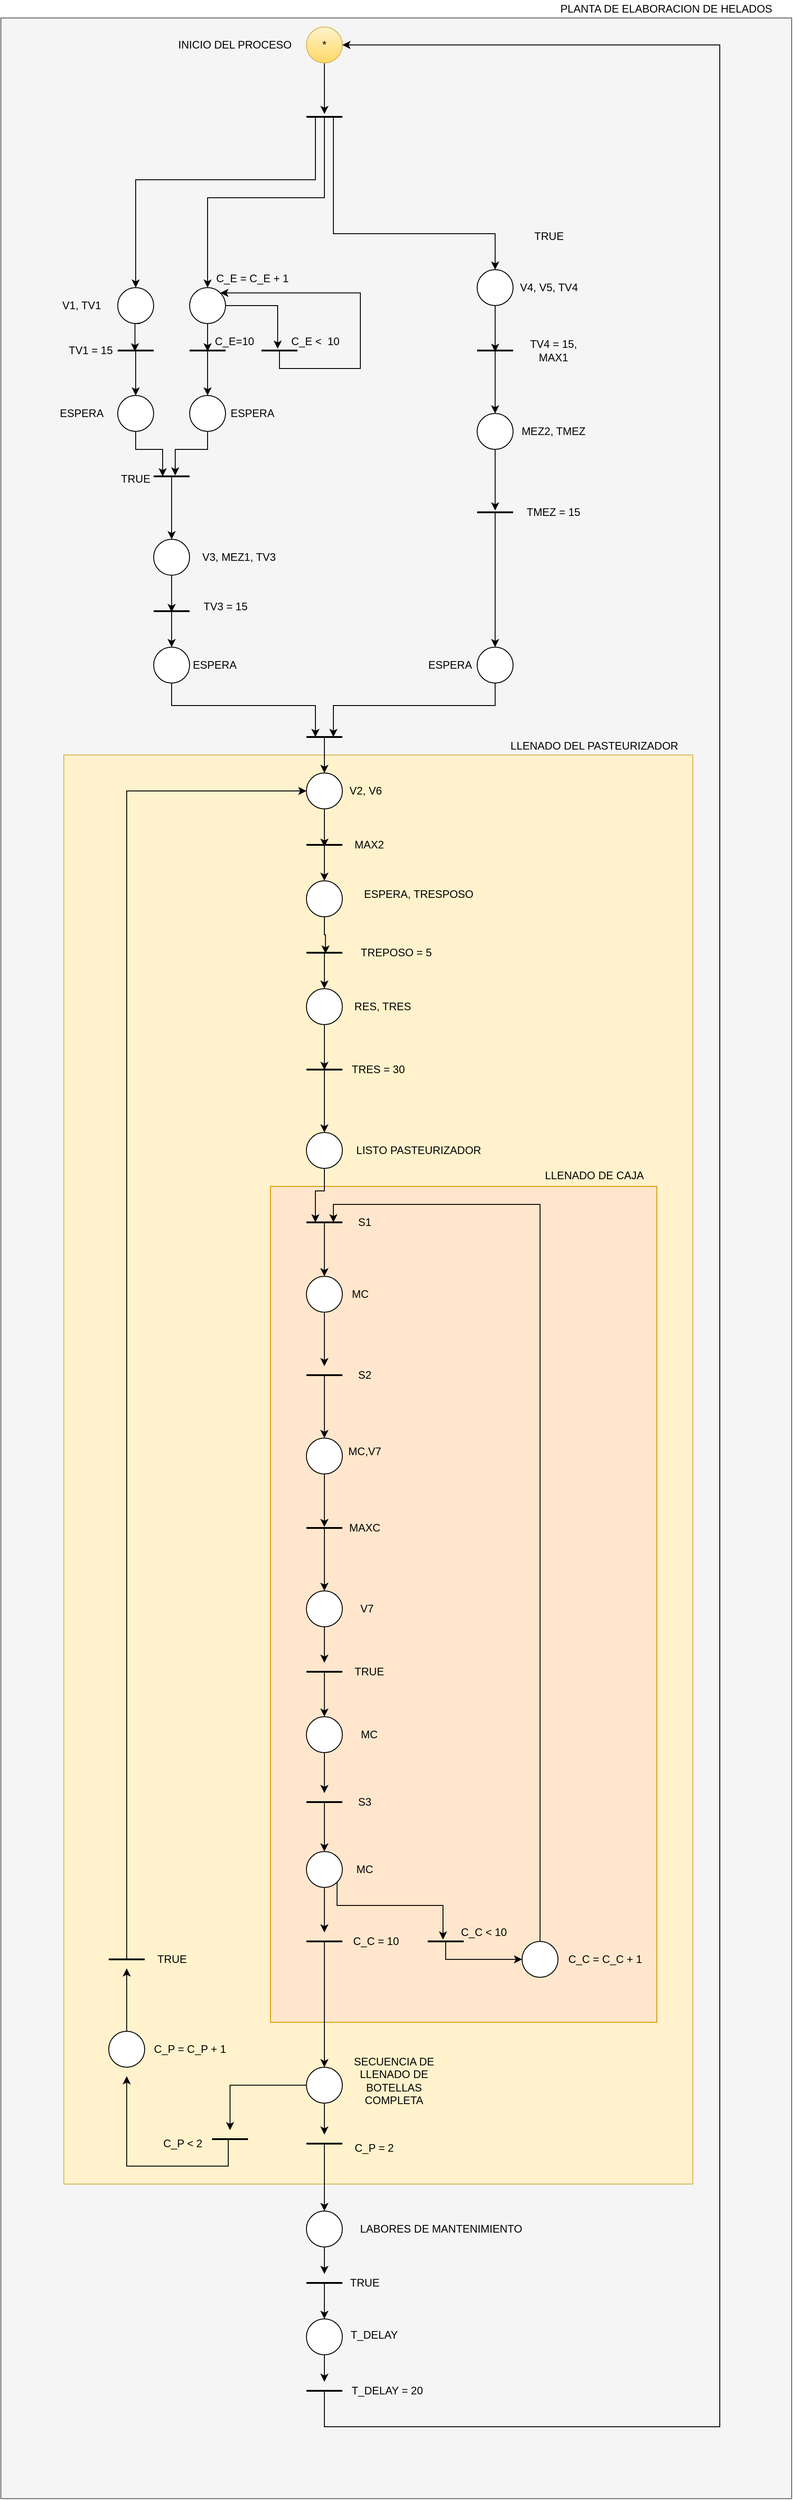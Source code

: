 <mxfile version="12.8.5"><diagram id="HgnWQvaJcOrI-Z7Jshco" name="Page-1"><mxGraphModel dx="2249" dy="722" grid="1" gridSize="10" guides="1" tooltips="1" connect="1" arrows="1" fold="1" page="1" pageScale="1" pageWidth="827" pageHeight="1169" math="0" shadow="0"><root><mxCell id="0"/><mxCell id="1" parent="0"/><mxCell id="mOquLo8zTpKQSXhQybCx-83" value="" style="rounded=0;whiteSpace=wrap;html=1;fillColor=#f5f5f5;strokeColor=#666666;fontColor=#333333;" vertex="1" parent="1"><mxGeometry x="-280" y="40" width="880" height="2760" as="geometry"/></mxCell><mxCell id="mOquLo8zTpKQSXhQybCx-69" value="" style="rounded=0;whiteSpace=wrap;html=1;fillColor=#fff2cc;strokeColor=#d6b656;" vertex="1" parent="1"><mxGeometry x="-210" y="860" width="700" height="1590" as="geometry"/></mxCell><mxCell id="mOquLo8zTpKQSXhQybCx-1" value="" style="rounded=0;whiteSpace=wrap;html=1;fillColor=#ffe6cc;strokeColor=#d79b00;" vertex="1" parent="1"><mxGeometry x="20" y="1340" width="430" height="930" as="geometry"/></mxCell><mxCell id="K9Mzj6lxiz9X0JRwQ2Ss-1" style="edgeStyle=orthogonalEdgeStyle;rounded=0;orthogonalLoop=1;jettySize=auto;html=1;exitX=0.5;exitY=1;exitDx=0;exitDy=0;entryX=0.48;entryY=0.55;entryDx=0;entryDy=0;entryPerimeter=0;" parent="1" source="K9Mzj6lxiz9X0JRwQ2Ss-2" target="K9Mzj6lxiz9X0JRwQ2Ss-9" edge="1"><mxGeometry relative="1" as="geometry"><Array as="points"><mxPoint x="-125" y="380"/><mxPoint x="-126" y="380"/></Array></mxGeometry></mxCell><mxCell id="K9Mzj6lxiz9X0JRwQ2Ss-2" value="" style="ellipse;whiteSpace=wrap;html=1;aspect=fixed;" parent="1" vertex="1"><mxGeometry x="-150" y="340" width="40" height="40" as="geometry"/></mxCell><mxCell id="K9Mzj6lxiz9X0JRwQ2Ss-3" style="edgeStyle=orthogonalEdgeStyle;rounded=0;orthogonalLoop=1;jettySize=auto;html=1;exitX=0.5;exitY=1;exitDx=0;exitDy=0;entryX=0.5;entryY=0.55;entryDx=0;entryDy=0;entryPerimeter=0;" parent="1" source="K9Mzj6lxiz9X0JRwQ2Ss-5" target="K9Mzj6lxiz9X0JRwQ2Ss-20" edge="1"><mxGeometry relative="1" as="geometry"/></mxCell><mxCell id="K9Mzj6lxiz9X0JRwQ2Ss-4" style="edgeStyle=orthogonalEdgeStyle;rounded=0;orthogonalLoop=1;jettySize=auto;html=1;exitX=1;exitY=0.5;exitDx=0;exitDy=0;entryX=0.45;entryY=0.4;entryDx=0;entryDy=0;entryPerimeter=0;" parent="1" source="K9Mzj6lxiz9X0JRwQ2Ss-5" target="K9Mzj6lxiz9X0JRwQ2Ss-18" edge="1"><mxGeometry relative="1" as="geometry"/></mxCell><mxCell id="K9Mzj6lxiz9X0JRwQ2Ss-5" value="" style="ellipse;whiteSpace=wrap;html=1;aspect=fixed;" parent="1" vertex="1"><mxGeometry x="-70" y="340" width="40" height="40" as="geometry"/></mxCell><mxCell id="K9Mzj6lxiz9X0JRwQ2Ss-6" value="&lt;div&gt;V1, TV1&lt;br&gt;&lt;/div&gt;" style="text;html=1;strokeColor=none;fillColor=none;align=center;verticalAlign=middle;whiteSpace=wrap;rounded=0;" parent="1" vertex="1"><mxGeometry x="-240" y="330" width="100" height="60" as="geometry"/></mxCell><mxCell id="K9Mzj6lxiz9X0JRwQ2Ss-7" value="C_E = C_E + 1" style="text;html=1;strokeColor=none;fillColor=none;align=center;verticalAlign=middle;whiteSpace=wrap;rounded=0;" parent="1" vertex="1"><mxGeometry x="-60" y="320" width="120" height="20" as="geometry"/></mxCell><mxCell id="K9Mzj6lxiz9X0JRwQ2Ss-8" style="edgeStyle=orthogonalEdgeStyle;rounded=0;orthogonalLoop=1;jettySize=auto;html=1;exitX=0.75;exitY=0.5;exitDx=0;exitDy=0;exitPerimeter=0;" parent="1" source="K9Mzj6lxiz9X0JRwQ2Ss-9" target="K9Mzj6lxiz9X0JRwQ2Ss-12" edge="1"><mxGeometry relative="1" as="geometry"><Array as="points"><mxPoint x="-130" y="410"/></Array></mxGeometry></mxCell><mxCell id="K9Mzj6lxiz9X0JRwQ2Ss-9" value="" style="line;strokeWidth=2;html=1;" parent="1" vertex="1"><mxGeometry x="-150" y="400" width="40" height="20" as="geometry"/></mxCell><mxCell id="K9Mzj6lxiz9X0JRwQ2Ss-10" value="&lt;div&gt;TV1 = 15&lt;br&gt;&lt;/div&gt;" style="text;html=1;strokeColor=none;fillColor=none;align=center;verticalAlign=middle;whiteSpace=wrap;rounded=0;" parent="1" vertex="1"><mxGeometry x="-230" y="380" width="100" height="60" as="geometry"/></mxCell><mxCell id="K9Mzj6lxiz9X0JRwQ2Ss-11" style="edgeStyle=orthogonalEdgeStyle;rounded=0;orthogonalLoop=1;jettySize=auto;html=1;exitX=0.5;exitY=1;exitDx=0;exitDy=0;entryX=0.25;entryY=0.5;entryDx=0;entryDy=0;entryPerimeter=0;" parent="1" source="K9Mzj6lxiz9X0JRwQ2Ss-12" target="K9Mzj6lxiz9X0JRwQ2Ss-14" edge="1"><mxGeometry relative="1" as="geometry"/></mxCell><mxCell id="K9Mzj6lxiz9X0JRwQ2Ss-12" value="" style="ellipse;whiteSpace=wrap;html=1;aspect=fixed;" parent="1" vertex="1"><mxGeometry x="-150" y="460" width="40" height="40" as="geometry"/></mxCell><mxCell id="K9Mzj6lxiz9X0JRwQ2Ss-13" style="edgeStyle=orthogonalEdgeStyle;rounded=0;orthogonalLoop=1;jettySize=auto;html=1;exitX=0.75;exitY=0.5;exitDx=0;exitDy=0;exitPerimeter=0;entryX=0.5;entryY=0;entryDx=0;entryDy=0;" parent="1" source="K9Mzj6lxiz9X0JRwQ2Ss-14" target="K9Mzj6lxiz9X0JRwQ2Ss-26" edge="1"><mxGeometry relative="1" as="geometry"><Array as="points"><mxPoint x="-90" y="550"/></Array></mxGeometry></mxCell><mxCell id="K9Mzj6lxiz9X0JRwQ2Ss-14" value="" style="line;strokeWidth=2;html=1;" parent="1" vertex="1"><mxGeometry x="-110" y="540" width="40" height="20" as="geometry"/></mxCell><mxCell id="K9Mzj6lxiz9X0JRwQ2Ss-15" value="&lt;div&gt;ESPERA&lt;/div&gt;" style="text;html=1;strokeColor=none;fillColor=none;align=center;verticalAlign=middle;whiteSpace=wrap;rounded=0;" parent="1" vertex="1"><mxGeometry x="-240" y="450" width="100" height="60" as="geometry"/></mxCell><mxCell id="K9Mzj6lxiz9X0JRwQ2Ss-16" value="&lt;div&gt;TRUE&lt;/div&gt;&lt;div&gt;&lt;br&gt;&lt;/div&gt;" style="text;html=1;strokeColor=none;fillColor=none;align=center;verticalAlign=middle;whiteSpace=wrap;rounded=0;" parent="1" vertex="1"><mxGeometry x="-150" y="550" width="40" height="20" as="geometry"/></mxCell><mxCell id="K9Mzj6lxiz9X0JRwQ2Ss-17" style="edgeStyle=orthogonalEdgeStyle;rounded=0;orthogonalLoop=1;jettySize=auto;html=1;exitX=0.75;exitY=0.5;exitDx=0;exitDy=0;exitPerimeter=0;entryX=1;entryY=0;entryDx=0;entryDy=0;" parent="1" source="K9Mzj6lxiz9X0JRwQ2Ss-18" target="K9Mzj6lxiz9X0JRwQ2Ss-5" edge="1"><mxGeometry relative="1" as="geometry"><Array as="points"><mxPoint x="30" y="410"/><mxPoint x="30" y="430"/><mxPoint x="120" y="430"/><mxPoint x="120" y="346"/></Array></mxGeometry></mxCell><mxCell id="K9Mzj6lxiz9X0JRwQ2Ss-18" value="" style="line;strokeWidth=2;html=1;" parent="1" vertex="1"><mxGeometry x="10" y="400" width="40" height="20" as="geometry"/></mxCell><mxCell id="K9Mzj6lxiz9X0JRwQ2Ss-19" style="edgeStyle=orthogonalEdgeStyle;rounded=0;orthogonalLoop=1;jettySize=auto;html=1;exitX=0.75;exitY=0.5;exitDx=0;exitDy=0;exitPerimeter=0;entryX=0.5;entryY=0;entryDx=0;entryDy=0;" parent="1" source="K9Mzj6lxiz9X0JRwQ2Ss-20" target="K9Mzj6lxiz9X0JRwQ2Ss-24" edge="1"><mxGeometry relative="1" as="geometry"><Array as="points"><mxPoint x="-50" y="410"/></Array></mxGeometry></mxCell><mxCell id="K9Mzj6lxiz9X0JRwQ2Ss-20" value="" style="line;strokeWidth=2;html=1;" parent="1" vertex="1"><mxGeometry x="-70" y="400" width="40" height="20" as="geometry"/></mxCell><mxCell id="K9Mzj6lxiz9X0JRwQ2Ss-21" value="C_E=10" style="text;html=1;strokeColor=none;fillColor=none;align=center;verticalAlign=middle;whiteSpace=wrap;rounded=0;" parent="1" vertex="1"><mxGeometry x="-50" y="390" width="60" height="20" as="geometry"/></mxCell><mxCell id="K9Mzj6lxiz9X0JRwQ2Ss-22" value="C_E &amp;lt;&amp;nbsp; 10" style="text;html=1;strokeColor=none;fillColor=none;align=center;verticalAlign=middle;whiteSpace=wrap;rounded=0;" parent="1" vertex="1"><mxGeometry x="30" y="390" width="80" height="20" as="geometry"/></mxCell><mxCell id="K9Mzj6lxiz9X0JRwQ2Ss-23" style="edgeStyle=orthogonalEdgeStyle;rounded=0;orthogonalLoop=1;jettySize=auto;html=1;exitX=0.5;exitY=1;exitDx=0;exitDy=0;entryX=0.6;entryY=0.45;entryDx=0;entryDy=0;entryPerimeter=0;" parent="1" source="K9Mzj6lxiz9X0JRwQ2Ss-24" target="K9Mzj6lxiz9X0JRwQ2Ss-14" edge="1"><mxGeometry relative="1" as="geometry"/></mxCell><mxCell id="K9Mzj6lxiz9X0JRwQ2Ss-24" value="" style="ellipse;whiteSpace=wrap;html=1;aspect=fixed;" parent="1" vertex="1"><mxGeometry x="-70" y="460" width="40" height="40" as="geometry"/></mxCell><mxCell id="K9Mzj6lxiz9X0JRwQ2Ss-25" style="edgeStyle=orthogonalEdgeStyle;rounded=0;orthogonalLoop=1;jettySize=auto;html=1;exitX=0.5;exitY=1;exitDx=0;exitDy=0;entryX=0.5;entryY=0.55;entryDx=0;entryDy=0;entryPerimeter=0;" parent="1" source="K9Mzj6lxiz9X0JRwQ2Ss-26" target="K9Mzj6lxiz9X0JRwQ2Ss-30" edge="1"><mxGeometry relative="1" as="geometry"/></mxCell><mxCell id="K9Mzj6lxiz9X0JRwQ2Ss-26" value="" style="ellipse;whiteSpace=wrap;html=1;aspect=fixed;" parent="1" vertex="1"><mxGeometry x="-110" y="620" width="40" height="40" as="geometry"/></mxCell><mxCell id="K9Mzj6lxiz9X0JRwQ2Ss-27" value="&lt;div&gt;V3, MEZ1, TV3&lt;br&gt;&lt;/div&gt;" style="text;html=1;strokeColor=none;fillColor=none;align=center;verticalAlign=middle;whiteSpace=wrap;rounded=0;" parent="1" vertex="1"><mxGeometry x="-70" y="620" width="110" height="40" as="geometry"/></mxCell><mxCell id="K9Mzj6lxiz9X0JRwQ2Ss-28" value="&lt;div&gt;ESPERA&lt;/div&gt;" style="text;html=1;strokeColor=none;fillColor=none;align=center;verticalAlign=middle;whiteSpace=wrap;rounded=0;" parent="1" vertex="1"><mxGeometry x="-50" y="450" width="100" height="60" as="geometry"/></mxCell><mxCell id="K9Mzj6lxiz9X0JRwQ2Ss-29" style="edgeStyle=orthogonalEdgeStyle;rounded=0;orthogonalLoop=1;jettySize=auto;html=1;exitX=0.75;exitY=0.5;exitDx=0;exitDy=0;exitPerimeter=0;entryX=0.5;entryY=0;entryDx=0;entryDy=0;" parent="1" source="K9Mzj6lxiz9X0JRwQ2Ss-30" target="K9Mzj6lxiz9X0JRwQ2Ss-54" edge="1"><mxGeometry relative="1" as="geometry"><Array as="points"><mxPoint x="-90" y="700"/></Array></mxGeometry></mxCell><mxCell id="K9Mzj6lxiz9X0JRwQ2Ss-30" value="" style="line;strokeWidth=2;html=1;" parent="1" vertex="1"><mxGeometry x="-110" y="690" width="40" height="20" as="geometry"/></mxCell><mxCell id="K9Mzj6lxiz9X0JRwQ2Ss-31" value="&lt;div&gt;TV3 = 15&lt;/div&gt;" style="text;html=1;strokeColor=none;fillColor=none;align=center;verticalAlign=middle;whiteSpace=wrap;rounded=0;" parent="1" vertex="1"><mxGeometry x="-70" y="680" width="80" height="30" as="geometry"/></mxCell><mxCell id="K9Mzj6lxiz9X0JRwQ2Ss-32" style="edgeStyle=orthogonalEdgeStyle;rounded=0;orthogonalLoop=1;jettySize=auto;html=1;exitX=0.5;exitY=1;exitDx=0;exitDy=0;entryX=0.501;entryY=0.606;entryDx=0;entryDy=0;entryPerimeter=0;" parent="1" source="K9Mzj6lxiz9X0JRwQ2Ss-33" target="K9Mzj6lxiz9X0JRwQ2Ss-63" edge="1"><mxGeometry relative="1" as="geometry"/></mxCell><mxCell id="K9Mzj6lxiz9X0JRwQ2Ss-33" value="" style="ellipse;whiteSpace=wrap;html=1;aspect=fixed;" parent="1" vertex="1"><mxGeometry x="60" y="880" width="40" height="40" as="geometry"/></mxCell><mxCell id="K9Mzj6lxiz9X0JRwQ2Ss-34" style="edgeStyle=orthogonalEdgeStyle;rounded=0;orthogonalLoop=1;jettySize=auto;html=1;exitX=0.25;exitY=0.5;exitDx=0;exitDy=0;exitPerimeter=0;entryX=0.5;entryY=0;entryDx=0;entryDy=0;" parent="1" source="K9Mzj6lxiz9X0JRwQ2Ss-37" target="K9Mzj6lxiz9X0JRwQ2Ss-40" edge="1"><mxGeometry relative="1" as="geometry"><Array as="points"><mxPoint x="90" y="150"/><mxPoint x="90" y="280"/><mxPoint x="270" y="280"/></Array></mxGeometry></mxCell><mxCell id="K9Mzj6lxiz9X0JRwQ2Ss-35" style="edgeStyle=orthogonalEdgeStyle;rounded=0;orthogonalLoop=1;jettySize=auto;html=1;exitX=0.25;exitY=0.5;exitDx=0;exitDy=0;exitPerimeter=0;" parent="1" source="K9Mzj6lxiz9X0JRwQ2Ss-37" target="K9Mzj6lxiz9X0JRwQ2Ss-5" edge="1"><mxGeometry relative="1" as="geometry"><Array as="points"><mxPoint x="80" y="150"/><mxPoint x="80" y="240"/><mxPoint x="-50" y="240"/></Array></mxGeometry></mxCell><mxCell id="K9Mzj6lxiz9X0JRwQ2Ss-36" style="edgeStyle=orthogonalEdgeStyle;rounded=0;orthogonalLoop=1;jettySize=auto;html=1;exitX=0.25;exitY=0.5;exitDx=0;exitDy=0;exitPerimeter=0;entryX=0.5;entryY=0;entryDx=0;entryDy=0;" parent="1" source="K9Mzj6lxiz9X0JRwQ2Ss-37" target="K9Mzj6lxiz9X0JRwQ2Ss-2" edge="1"><mxGeometry relative="1" as="geometry"><Array as="points"><mxPoint x="70" y="220"/><mxPoint x="-130" y="220"/></Array></mxGeometry></mxCell><mxCell id="K9Mzj6lxiz9X0JRwQ2Ss-37" value="" style="line;strokeWidth=2;html=1;" parent="1" vertex="1"><mxGeometry x="60" y="140" width="40" height="20" as="geometry"/></mxCell><mxCell id="K9Mzj6lxiz9X0JRwQ2Ss-38" value="&lt;div&gt;TRUE&lt;/div&gt;&lt;div&gt;&lt;br&gt;&lt;/div&gt;" style="text;html=1;strokeColor=none;fillColor=none;align=center;verticalAlign=middle;whiteSpace=wrap;rounded=0;" parent="1" vertex="1"><mxGeometry x="310" y="280" width="40" height="20" as="geometry"/></mxCell><mxCell id="K9Mzj6lxiz9X0JRwQ2Ss-39" style="edgeStyle=orthogonalEdgeStyle;rounded=0;orthogonalLoop=1;jettySize=auto;html=1;exitX=0.5;exitY=1;exitDx=0;exitDy=0;entryX=0.501;entryY=0.576;entryDx=0;entryDy=0;entryPerimeter=0;" parent="1" source="K9Mzj6lxiz9X0JRwQ2Ss-40" target="K9Mzj6lxiz9X0JRwQ2Ss-43" edge="1"><mxGeometry relative="1" as="geometry"/></mxCell><mxCell id="K9Mzj6lxiz9X0JRwQ2Ss-40" value="" style="ellipse;whiteSpace=wrap;html=1;aspect=fixed;" parent="1" vertex="1"><mxGeometry x="250" y="320" width="40" height="40" as="geometry"/></mxCell><mxCell id="K9Mzj6lxiz9X0JRwQ2Ss-41" value="V4, V5, TV4" style="text;html=1;strokeColor=none;fillColor=none;align=center;verticalAlign=middle;whiteSpace=wrap;rounded=0;" parent="1" vertex="1"><mxGeometry x="285" y="330" width="90" height="20" as="geometry"/></mxCell><mxCell id="K9Mzj6lxiz9X0JRwQ2Ss-42" style="edgeStyle=orthogonalEdgeStyle;rounded=0;orthogonalLoop=1;jettySize=auto;html=1;exitX=0.25;exitY=0.5;exitDx=0;exitDy=0;exitPerimeter=0;" parent="1" source="K9Mzj6lxiz9X0JRwQ2Ss-43" target="K9Mzj6lxiz9X0JRwQ2Ss-46" edge="1"><mxGeometry relative="1" as="geometry"><Array as="points"><mxPoint x="270" y="410"/></Array></mxGeometry></mxCell><mxCell id="K9Mzj6lxiz9X0JRwQ2Ss-43" value="" style="line;strokeWidth=2;html=1;" parent="1" vertex="1"><mxGeometry x="250" y="400" width="40" height="20" as="geometry"/></mxCell><mxCell id="K9Mzj6lxiz9X0JRwQ2Ss-44" value="&lt;div&gt;TV4 = 15, MAX1&lt;/div&gt;" style="text;html=1;strokeColor=none;fillColor=none;align=center;verticalAlign=middle;whiteSpace=wrap;rounded=0;" parent="1" vertex="1"><mxGeometry x="290" y="400" width="90" height="20" as="geometry"/></mxCell><mxCell id="K9Mzj6lxiz9X0JRwQ2Ss-45" style="edgeStyle=orthogonalEdgeStyle;rounded=0;orthogonalLoop=1;jettySize=auto;html=1;exitX=0.5;exitY=1;exitDx=0;exitDy=0;entryX=0.501;entryY=0.4;entryDx=0;entryDy=0;entryPerimeter=0;" parent="1" source="K9Mzj6lxiz9X0JRwQ2Ss-46" target="K9Mzj6lxiz9X0JRwQ2Ss-49" edge="1"><mxGeometry relative="1" as="geometry"/></mxCell><mxCell id="K9Mzj6lxiz9X0JRwQ2Ss-46" value="" style="ellipse;whiteSpace=wrap;html=1;aspect=fixed;" parent="1" vertex="1"><mxGeometry x="250" y="480" width="40" height="40" as="geometry"/></mxCell><mxCell id="K9Mzj6lxiz9X0JRwQ2Ss-47" value="MEZ2, TMEZ" style="text;html=1;strokeColor=none;fillColor=none;align=center;verticalAlign=middle;whiteSpace=wrap;rounded=0;" parent="1" vertex="1"><mxGeometry x="290" y="490" width="90" height="20" as="geometry"/></mxCell><mxCell id="K9Mzj6lxiz9X0JRwQ2Ss-48" style="edgeStyle=orthogonalEdgeStyle;rounded=0;orthogonalLoop=1;jettySize=auto;html=1;exitX=0.75;exitY=0.5;exitDx=0;exitDy=0;exitPerimeter=0;entryX=0.5;entryY=0;entryDx=0;entryDy=0;" parent="1" source="K9Mzj6lxiz9X0JRwQ2Ss-49" target="K9Mzj6lxiz9X0JRwQ2Ss-56" edge="1"><mxGeometry relative="1" as="geometry"><Array as="points"><mxPoint x="270" y="590"/></Array></mxGeometry></mxCell><mxCell id="K9Mzj6lxiz9X0JRwQ2Ss-49" value="" style="line;strokeWidth=2;html=1;" parent="1" vertex="1"><mxGeometry x="250" y="580" width="40" height="20" as="geometry"/></mxCell><mxCell id="K9Mzj6lxiz9X0JRwQ2Ss-50" value="TMEZ = 15" style="text;html=1;strokeColor=none;fillColor=none;align=center;verticalAlign=middle;whiteSpace=wrap;rounded=0;" parent="1" vertex="1"><mxGeometry x="290" y="580" width="90" height="20" as="geometry"/></mxCell><mxCell id="K9Mzj6lxiz9X0JRwQ2Ss-51" style="edgeStyle=orthogonalEdgeStyle;rounded=0;orthogonalLoop=1;jettySize=auto;html=1;entryX=0.501;entryY=0.341;entryDx=0;entryDy=0;entryPerimeter=0;" parent="1" source="K9Mzj6lxiz9X0JRwQ2Ss-52" target="K9Mzj6lxiz9X0JRwQ2Ss-37" edge="1"><mxGeometry relative="1" as="geometry"><Array as="points"/><mxPoint x="80" y="130" as="targetPoint"/></mxGeometry></mxCell><mxCell id="K9Mzj6lxiz9X0JRwQ2Ss-52" value="*" style="ellipse;whiteSpace=wrap;html=1;aspect=fixed;gradientColor=#ffd966;fillColor=#fff2cc;strokeColor=#d6b656;" parent="1" vertex="1"><mxGeometry x="60" y="50" width="40" height="40" as="geometry"/></mxCell><mxCell id="K9Mzj6lxiz9X0JRwQ2Ss-53" style="edgeStyle=orthogonalEdgeStyle;rounded=0;orthogonalLoop=1;jettySize=auto;html=1;exitX=0.5;exitY=1;exitDx=0;exitDy=0;entryX=0.25;entryY=0.5;entryDx=0;entryDy=0;entryPerimeter=0;" parent="1" source="K9Mzj6lxiz9X0JRwQ2Ss-54" target="K9Mzj6lxiz9X0JRwQ2Ss-60" edge="1"><mxGeometry relative="1" as="geometry"/></mxCell><mxCell id="K9Mzj6lxiz9X0JRwQ2Ss-54" value="" style="ellipse;whiteSpace=wrap;html=1;aspect=fixed;" parent="1" vertex="1"><mxGeometry x="-110" y="740" width="40" height="40" as="geometry"/></mxCell><mxCell id="K9Mzj6lxiz9X0JRwQ2Ss-55" style="edgeStyle=orthogonalEdgeStyle;rounded=0;orthogonalLoop=1;jettySize=auto;html=1;exitX=0.5;exitY=1;exitDx=0;exitDy=0;entryX=0.75;entryY=0.5;entryDx=0;entryDy=0;entryPerimeter=0;" parent="1" source="K9Mzj6lxiz9X0JRwQ2Ss-56" target="K9Mzj6lxiz9X0JRwQ2Ss-60" edge="1"><mxGeometry relative="1" as="geometry"/></mxCell><mxCell id="K9Mzj6lxiz9X0JRwQ2Ss-56" value="" style="ellipse;whiteSpace=wrap;html=1;aspect=fixed;" parent="1" vertex="1"><mxGeometry x="250" y="740" width="40" height="40" as="geometry"/></mxCell><mxCell id="K9Mzj6lxiz9X0JRwQ2Ss-57" value="&lt;div&gt;ESPERA&lt;/div&gt;" style="text;html=1;strokeColor=none;fillColor=none;align=center;verticalAlign=middle;whiteSpace=wrap;rounded=0;" parent="1" vertex="1"><mxGeometry x="-72.5" y="745" width="60" height="30" as="geometry"/></mxCell><mxCell id="K9Mzj6lxiz9X0JRwQ2Ss-58" value="&lt;div&gt;ESPERA&lt;/div&gt;" style="text;html=1;strokeColor=none;fillColor=none;align=center;verticalAlign=middle;whiteSpace=wrap;rounded=0;" parent="1" vertex="1"><mxGeometry x="190" y="740" width="60" height="40" as="geometry"/></mxCell><mxCell id="K9Mzj6lxiz9X0JRwQ2Ss-59" style="edgeStyle=orthogonalEdgeStyle;rounded=0;orthogonalLoop=1;jettySize=auto;html=1;exitX=0.75;exitY=0.5;exitDx=0;exitDy=0;exitPerimeter=0;entryX=0.5;entryY=0;entryDx=0;entryDy=0;" parent="1" source="K9Mzj6lxiz9X0JRwQ2Ss-60" target="K9Mzj6lxiz9X0JRwQ2Ss-33" edge="1"><mxGeometry relative="1" as="geometry"><Array as="points"><mxPoint x="80" y="840"/></Array></mxGeometry></mxCell><mxCell id="K9Mzj6lxiz9X0JRwQ2Ss-60" value="" style="line;strokeWidth=2;html=1;" parent="1" vertex="1"><mxGeometry x="60" y="830" width="40" height="20" as="geometry"/></mxCell><mxCell id="K9Mzj6lxiz9X0JRwQ2Ss-61" value="V2, V6" style="text;html=1;strokeColor=none;fillColor=none;align=center;verticalAlign=middle;whiteSpace=wrap;rounded=0;" parent="1" vertex="1"><mxGeometry x="96" y="880" width="60" height="40" as="geometry"/></mxCell><mxCell id="K9Mzj6lxiz9X0JRwQ2Ss-62" style="edgeStyle=orthogonalEdgeStyle;rounded=0;orthogonalLoop=1;jettySize=auto;html=1;exitX=0.75;exitY=0.5;exitDx=0;exitDy=0;exitPerimeter=0;" parent="1" source="K9Mzj6lxiz9X0JRwQ2Ss-63" target="K9Mzj6lxiz9X0JRwQ2Ss-66" edge="1"><mxGeometry relative="1" as="geometry"><Array as="points"><mxPoint x="80" y="960"/></Array></mxGeometry></mxCell><mxCell id="K9Mzj6lxiz9X0JRwQ2Ss-63" value="" style="line;strokeWidth=2;html=1;" parent="1" vertex="1"><mxGeometry x="60" y="950" width="40" height="20" as="geometry"/></mxCell><mxCell id="K9Mzj6lxiz9X0JRwQ2Ss-64" value="MAX2" style="text;html=1;strokeColor=none;fillColor=none;align=center;verticalAlign=middle;whiteSpace=wrap;rounded=0;" parent="1" vertex="1"><mxGeometry x="100" y="945" width="60" height="30" as="geometry"/></mxCell><mxCell id="K9Mzj6lxiz9X0JRwQ2Ss-65" style="edgeStyle=orthogonalEdgeStyle;rounded=0;orthogonalLoop=1;jettySize=auto;html=1;exitX=0.5;exitY=1;exitDx=0;exitDy=0;entryX=0.531;entryY=0.547;entryDx=0;entryDy=0;entryPerimeter=0;" parent="1" source="K9Mzj6lxiz9X0JRwQ2Ss-66" target="K9Mzj6lxiz9X0JRwQ2Ss-69" edge="1"><mxGeometry relative="1" as="geometry"/></mxCell><mxCell id="K9Mzj6lxiz9X0JRwQ2Ss-66" value="" style="ellipse;whiteSpace=wrap;html=1;aspect=fixed;" parent="1" vertex="1"><mxGeometry x="60" y="1000" width="40" height="40" as="geometry"/></mxCell><mxCell id="K9Mzj6lxiz9X0JRwQ2Ss-67" value="ESPERA, TRESPOSO" style="text;html=1;strokeColor=none;fillColor=none;align=center;verticalAlign=middle;whiteSpace=wrap;rounded=0;" parent="1" vertex="1"><mxGeometry x="100" y="1000" width="170" height="30" as="geometry"/></mxCell><mxCell id="K9Mzj6lxiz9X0JRwQ2Ss-68" style="edgeStyle=orthogonalEdgeStyle;rounded=0;orthogonalLoop=1;jettySize=auto;html=1;exitX=0.75;exitY=0.5;exitDx=0;exitDy=0;exitPerimeter=0;entryX=0.5;entryY=0;entryDx=0;entryDy=0;" parent="1" source="K9Mzj6lxiz9X0JRwQ2Ss-69" target="K9Mzj6lxiz9X0JRwQ2Ss-72" edge="1"><mxGeometry relative="1" as="geometry"><Array as="points"><mxPoint x="80" y="1080"/></Array></mxGeometry></mxCell><mxCell id="K9Mzj6lxiz9X0JRwQ2Ss-69" value="" style="line;strokeWidth=2;html=1;" parent="1" vertex="1"><mxGeometry x="60" y="1070" width="40" height="20" as="geometry"/></mxCell><mxCell id="K9Mzj6lxiz9X0JRwQ2Ss-70" value="TREPOSO = 5" style="text;html=1;strokeColor=none;fillColor=none;align=center;verticalAlign=middle;whiteSpace=wrap;rounded=0;" parent="1" vertex="1"><mxGeometry x="100" y="1065" width="120" height="30" as="geometry"/></mxCell><mxCell id="K9Mzj6lxiz9X0JRwQ2Ss-71" style="edgeStyle=orthogonalEdgeStyle;rounded=0;orthogonalLoop=1;jettySize=auto;html=1;exitX=0.5;exitY=1;exitDx=0;exitDy=0;entryX=0.501;entryY=0.518;entryDx=0;entryDy=0;entryPerimeter=0;" parent="1" source="K9Mzj6lxiz9X0JRwQ2Ss-72" target="K9Mzj6lxiz9X0JRwQ2Ss-74" edge="1"><mxGeometry relative="1" as="geometry"/></mxCell><mxCell id="K9Mzj6lxiz9X0JRwQ2Ss-72" value="" style="ellipse;whiteSpace=wrap;html=1;aspect=fixed;" parent="1" vertex="1"><mxGeometry x="60" y="1120" width="40" height="40" as="geometry"/></mxCell><mxCell id="K9Mzj6lxiz9X0JRwQ2Ss-73" value="RES, TRES" style="text;html=1;strokeColor=none;fillColor=none;align=center;verticalAlign=middle;whiteSpace=wrap;rounded=0;" parent="1" vertex="1"><mxGeometry x="90" y="1125" width="110" height="30" as="geometry"/></mxCell><mxCell id="K9Mzj6lxiz9X0JRwQ2Ss-81" style="edgeStyle=orthogonalEdgeStyle;rounded=0;orthogonalLoop=1;jettySize=auto;html=1;exitX=0.75;exitY=0.5;exitDx=0;exitDy=0;exitPerimeter=0;entryX=0.5;entryY=0;entryDx=0;entryDy=0;" parent="1" source="K9Mzj6lxiz9X0JRwQ2Ss-74" target="K9Mzj6lxiz9X0JRwQ2Ss-78" edge="1"><mxGeometry relative="1" as="geometry"><Array as="points"><mxPoint x="80" y="1210"/></Array></mxGeometry></mxCell><mxCell id="K9Mzj6lxiz9X0JRwQ2Ss-74" value="" style="line;strokeWidth=2;html=1;" parent="1" vertex="1"><mxGeometry x="60" y="1200" width="40" height="20" as="geometry"/></mxCell><mxCell id="K9Mzj6lxiz9X0JRwQ2Ss-75" value="TRES = 30" style="text;html=1;strokeColor=none;fillColor=none;align=center;verticalAlign=middle;whiteSpace=wrap;rounded=0;" parent="1" vertex="1"><mxGeometry x="100" y="1195" width="80" height="30" as="geometry"/></mxCell><mxCell id="K9Mzj6lxiz9X0JRwQ2Ss-92" style="edgeStyle=orthogonalEdgeStyle;rounded=0;orthogonalLoop=1;jettySize=auto;html=1;exitX=0.5;exitY=1;exitDx=0;exitDy=0;entryX=0.25;entryY=0.5;entryDx=0;entryDy=0;entryPerimeter=0;" parent="1" source="K9Mzj6lxiz9X0JRwQ2Ss-78" target="K9Mzj6lxiz9X0JRwQ2Ss-88" edge="1"><mxGeometry relative="1" as="geometry"/></mxCell><mxCell id="K9Mzj6lxiz9X0JRwQ2Ss-78" value="" style="ellipse;whiteSpace=wrap;html=1;aspect=fixed;" parent="1" vertex="1"><mxGeometry x="60" y="1280" width="40" height="40" as="geometry"/></mxCell><mxCell id="K9Mzj6lxiz9X0JRwQ2Ss-87" value="LISTO PASTEURIZADOR" style="text;html=1;strokeColor=none;fillColor=none;align=center;verticalAlign=middle;whiteSpace=wrap;rounded=0;" parent="1" vertex="1"><mxGeometry x="100" y="1285" width="170" height="30" as="geometry"/></mxCell><mxCell id="K9Mzj6lxiz9X0JRwQ2Ss-95" style="edgeStyle=orthogonalEdgeStyle;rounded=0;orthogonalLoop=1;jettySize=auto;html=1;exitX=0.25;exitY=0.5;exitDx=0;exitDy=0;exitPerimeter=0;entryX=0.5;entryY=0;entryDx=0;entryDy=0;" parent="1" source="K9Mzj6lxiz9X0JRwQ2Ss-88" target="K9Mzj6lxiz9X0JRwQ2Ss-94" edge="1"><mxGeometry relative="1" as="geometry"><Array as="points"><mxPoint x="80" y="1380"/></Array></mxGeometry></mxCell><mxCell id="K9Mzj6lxiz9X0JRwQ2Ss-88" value="" style="line;strokeWidth=2;html=1;" parent="1" vertex="1"><mxGeometry x="60" y="1370" width="40" height="20" as="geometry"/></mxCell><mxCell id="K9Mzj6lxiz9X0JRwQ2Ss-93" value="S1" style="text;html=1;strokeColor=none;fillColor=none;align=center;verticalAlign=middle;whiteSpace=wrap;rounded=0;" parent="1" vertex="1"><mxGeometry x="100" y="1365" width="50" height="30" as="geometry"/></mxCell><mxCell id="K9Mzj6lxiz9X0JRwQ2Ss-99" style="edgeStyle=orthogonalEdgeStyle;rounded=0;orthogonalLoop=1;jettySize=auto;html=1;exitX=0.5;exitY=1;exitDx=0;exitDy=0;" parent="1" source="K9Mzj6lxiz9X0JRwQ2Ss-94" target="K9Mzj6lxiz9X0JRwQ2Ss-98" edge="1"><mxGeometry relative="1" as="geometry"/></mxCell><mxCell id="K9Mzj6lxiz9X0JRwQ2Ss-94" value="" style="ellipse;whiteSpace=wrap;html=1;aspect=fixed;" parent="1" vertex="1"><mxGeometry x="60" y="1440" width="40" height="40" as="geometry"/></mxCell><mxCell id="K9Mzj6lxiz9X0JRwQ2Ss-96" value="MC" style="text;html=1;strokeColor=none;fillColor=none;align=center;verticalAlign=middle;whiteSpace=wrap;rounded=0;" parent="1" vertex="1"><mxGeometry x="100" y="1445" width="40" height="30" as="geometry"/></mxCell><mxCell id="K9Mzj6lxiz9X0JRwQ2Ss-103" style="edgeStyle=orthogonalEdgeStyle;rounded=0;orthogonalLoop=1;jettySize=auto;html=1;exitX=0.25;exitY=0.5;exitDx=0;exitDy=0;exitPerimeter=0;" parent="1" source="K9Mzj6lxiz9X0JRwQ2Ss-98" target="K9Mzj6lxiz9X0JRwQ2Ss-101" edge="1"><mxGeometry relative="1" as="geometry"><Array as="points"><mxPoint x="80" y="1550"/></Array></mxGeometry></mxCell><mxCell id="K9Mzj6lxiz9X0JRwQ2Ss-98" value="" style="line;strokeWidth=2;html=1;" parent="1" vertex="1"><mxGeometry x="60" y="1540" width="40" height="20" as="geometry"/></mxCell><mxCell id="K9Mzj6lxiz9X0JRwQ2Ss-100" value="S2" style="text;html=1;strokeColor=none;fillColor=none;align=center;verticalAlign=middle;whiteSpace=wrap;rounded=0;" parent="1" vertex="1"><mxGeometry x="105" y="1535" width="40" height="30" as="geometry"/></mxCell><mxCell id="K9Mzj6lxiz9X0JRwQ2Ss-107" style="edgeStyle=orthogonalEdgeStyle;rounded=0;orthogonalLoop=1;jettySize=auto;html=1;exitX=0.5;exitY=1;exitDx=0;exitDy=0;entryX=0.5;entryY=0.45;entryDx=0;entryDy=0;entryPerimeter=0;" parent="1" source="K9Mzj6lxiz9X0JRwQ2Ss-101" target="K9Mzj6lxiz9X0JRwQ2Ss-105" edge="1"><mxGeometry relative="1" as="geometry"/></mxCell><mxCell id="K9Mzj6lxiz9X0JRwQ2Ss-101" value="" style="ellipse;whiteSpace=wrap;html=1;aspect=fixed;" parent="1" vertex="1"><mxGeometry x="60" y="1620" width="40" height="40" as="geometry"/></mxCell><mxCell id="K9Mzj6lxiz9X0JRwQ2Ss-104" value="MC,V7" style="text;html=1;strokeColor=none;fillColor=none;align=center;verticalAlign=middle;whiteSpace=wrap;rounded=0;" parent="1" vertex="1"><mxGeometry x="100" y="1620" width="50" height="30" as="geometry"/></mxCell><mxCell id="K9Mzj6lxiz9X0JRwQ2Ss-109" style="edgeStyle=orthogonalEdgeStyle;rounded=0;orthogonalLoop=1;jettySize=auto;html=1;exitX=0.25;exitY=0.5;exitDx=0;exitDy=0;exitPerimeter=0;" parent="1" source="K9Mzj6lxiz9X0JRwQ2Ss-105" target="K9Mzj6lxiz9X0JRwQ2Ss-108" edge="1"><mxGeometry relative="1" as="geometry"><Array as="points"><mxPoint x="80" y="1720"/></Array></mxGeometry></mxCell><mxCell id="K9Mzj6lxiz9X0JRwQ2Ss-105" value="" style="line;strokeWidth=2;html=1;" parent="1" vertex="1"><mxGeometry x="60" y="1710" width="40" height="20" as="geometry"/></mxCell><mxCell id="K9Mzj6lxiz9X0JRwQ2Ss-117" style="edgeStyle=orthogonalEdgeStyle;rounded=0;orthogonalLoop=1;jettySize=auto;html=1;exitX=0.5;exitY=1;exitDx=0;exitDy=0;" parent="1" source="K9Mzj6lxiz9X0JRwQ2Ss-108" target="K9Mzj6lxiz9X0JRwQ2Ss-113" edge="1"><mxGeometry relative="1" as="geometry"/></mxCell><mxCell id="K9Mzj6lxiz9X0JRwQ2Ss-108" value="" style="ellipse;whiteSpace=wrap;html=1;aspect=fixed;" parent="1" vertex="1"><mxGeometry x="60" y="1790" width="40" height="40" as="geometry"/></mxCell><mxCell id="K9Mzj6lxiz9X0JRwQ2Ss-110" value="MAXC" style="text;html=1;strokeColor=none;fillColor=none;align=center;verticalAlign=middle;whiteSpace=wrap;rounded=0;" parent="1" vertex="1"><mxGeometry x="105" y="1705" width="40" height="30" as="geometry"/></mxCell><mxCell id="K9Mzj6lxiz9X0JRwQ2Ss-111" value="V7" style="text;html=1;strokeColor=none;fillColor=none;align=center;verticalAlign=middle;whiteSpace=wrap;rounded=0;" parent="1" vertex="1"><mxGeometry x="105" y="1795" width="45" height="30" as="geometry"/></mxCell><mxCell id="K9Mzj6lxiz9X0JRwQ2Ss-121" style="edgeStyle=orthogonalEdgeStyle;rounded=0;orthogonalLoop=1;jettySize=auto;html=1;exitX=0.75;exitY=0.5;exitDx=0;exitDy=0;exitPerimeter=0;entryX=0.5;entryY=0;entryDx=0;entryDy=0;" parent="1" source="K9Mzj6lxiz9X0JRwQ2Ss-113" target="K9Mzj6lxiz9X0JRwQ2Ss-119" edge="1"><mxGeometry relative="1" as="geometry"><Array as="points"><mxPoint x="80" y="1880"/></Array></mxGeometry></mxCell><mxCell id="K9Mzj6lxiz9X0JRwQ2Ss-113" value="" style="line;strokeWidth=2;html=1;" parent="1" vertex="1"><mxGeometry x="60" y="1870" width="40" height="20" as="geometry"/></mxCell><mxCell id="K9Mzj6lxiz9X0JRwQ2Ss-118" value="TRUE" style="text;html=1;strokeColor=none;fillColor=none;align=center;verticalAlign=middle;whiteSpace=wrap;rounded=0;" parent="1" vertex="1"><mxGeometry x="110" y="1865" width="40" height="30" as="geometry"/></mxCell><mxCell id="K9Mzj6lxiz9X0JRwQ2Ss-126" style="edgeStyle=orthogonalEdgeStyle;rounded=0;orthogonalLoop=1;jettySize=auto;html=1;exitX=0.5;exitY=1;exitDx=0;exitDy=0;" parent="1" source="K9Mzj6lxiz9X0JRwQ2Ss-119" target="K9Mzj6lxiz9X0JRwQ2Ss-125" edge="1"><mxGeometry relative="1" as="geometry"/></mxCell><mxCell id="K9Mzj6lxiz9X0JRwQ2Ss-119" value="" style="ellipse;whiteSpace=wrap;html=1;aspect=fixed;" parent="1" vertex="1"><mxGeometry x="60" y="1930" width="40" height="40" as="geometry"/></mxCell><mxCell id="K9Mzj6lxiz9X0JRwQ2Ss-122" value="MC" style="text;html=1;strokeColor=none;fillColor=none;align=center;verticalAlign=middle;whiteSpace=wrap;rounded=0;" parent="1" vertex="1"><mxGeometry x="110" y="1935" width="40" height="30" as="geometry"/></mxCell><mxCell id="K9Mzj6lxiz9X0JRwQ2Ss-129" style="edgeStyle=orthogonalEdgeStyle;rounded=0;orthogonalLoop=1;jettySize=auto;html=1;exitX=0.25;exitY=0.5;exitDx=0;exitDy=0;exitPerimeter=0;entryX=0.5;entryY=0;entryDx=0;entryDy=0;" parent="1" source="K9Mzj6lxiz9X0JRwQ2Ss-125" target="K9Mzj6lxiz9X0JRwQ2Ss-128" edge="1"><mxGeometry relative="1" as="geometry"><Array as="points"><mxPoint x="80" y="2025"/></Array></mxGeometry></mxCell><mxCell id="K9Mzj6lxiz9X0JRwQ2Ss-125" value="" style="line;strokeWidth=2;html=1;" parent="1" vertex="1"><mxGeometry x="60" y="2015" width="40" height="20" as="geometry"/></mxCell><mxCell id="K9Mzj6lxiz9X0JRwQ2Ss-127" value="S3" style="text;html=1;strokeColor=none;fillColor=none;align=center;verticalAlign=middle;whiteSpace=wrap;rounded=0;" parent="1" vertex="1"><mxGeometry x="105" y="2010" width="40" height="30" as="geometry"/></mxCell><mxCell id="mOquLo8zTpKQSXhQybCx-5" style="edgeStyle=orthogonalEdgeStyle;rounded=0;orthogonalLoop=1;jettySize=auto;html=1;exitX=0.5;exitY=1;exitDx=0;exitDy=0;" edge="1" parent="1" source="K9Mzj6lxiz9X0JRwQ2Ss-128"><mxGeometry relative="1" as="geometry"><mxPoint x="80" y="2170" as="targetPoint"/></mxGeometry></mxCell><mxCell id="mOquLo8zTpKQSXhQybCx-7" style="edgeStyle=orthogonalEdgeStyle;rounded=0;orthogonalLoop=1;jettySize=auto;html=1;exitX=1;exitY=1;exitDx=0;exitDy=0;entryX=0.425;entryY=0.4;entryDx=0;entryDy=0;entryPerimeter=0;" edge="1" parent="1" source="K9Mzj6lxiz9X0JRwQ2Ss-128" target="mOquLo8zTpKQSXhQybCx-3"><mxGeometry relative="1" as="geometry"><Array as="points"><mxPoint x="94" y="2140"/><mxPoint x="212" y="2140"/></Array></mxGeometry></mxCell><mxCell id="K9Mzj6lxiz9X0JRwQ2Ss-128" value="" style="ellipse;whiteSpace=wrap;html=1;aspect=fixed;" parent="1" vertex="1"><mxGeometry x="60" y="2080" width="40" height="40" as="geometry"/></mxCell><mxCell id="K9Mzj6lxiz9X0JRwQ2Ss-130" value="MC" style="text;html=1;strokeColor=none;fillColor=none;align=center;verticalAlign=middle;whiteSpace=wrap;rounded=0;" parent="1" vertex="1"><mxGeometry x="105" y="2085" width="40" height="30" as="geometry"/></mxCell><mxCell id="mOquLo8zTpKQSXhQybCx-2" value="&lt;div&gt;LLENADO DE CAJA&lt;/div&gt;&lt;div&gt;&lt;br&gt;&lt;/div&gt;" style="text;html=1;align=center;verticalAlign=middle;resizable=0;points=[];autosize=1;" vertex="1" parent="1"><mxGeometry x="310" y="1320" width="140" height="30" as="geometry"/></mxCell><mxCell id="mOquLo8zTpKQSXhQybCx-13" style="edgeStyle=orthogonalEdgeStyle;rounded=0;orthogonalLoop=1;jettySize=auto;html=1;exitX=0.25;exitY=0.5;exitDx=0;exitDy=0;exitPerimeter=0;entryX=0;entryY=0.5;entryDx=0;entryDy=0;" edge="1" parent="1" source="mOquLo8zTpKQSXhQybCx-3" target="mOquLo8zTpKQSXhQybCx-9"><mxGeometry relative="1" as="geometry"><Array as="points"><mxPoint x="215" y="2180"/><mxPoint x="215" y="2200"/></Array></mxGeometry></mxCell><mxCell id="mOquLo8zTpKQSXhQybCx-3" value="" style="line;strokeWidth=2;html=1;" vertex="1" parent="1"><mxGeometry x="195" y="2170" width="40" height="20" as="geometry"/></mxCell><mxCell id="mOquLo8zTpKQSXhQybCx-25" style="edgeStyle=orthogonalEdgeStyle;rounded=0;orthogonalLoop=1;jettySize=auto;html=1;exitX=0.25;exitY=0.5;exitDx=0;exitDy=0;exitPerimeter=0;entryX=0.5;entryY=0;entryDx=0;entryDy=0;" edge="1" parent="1" source="mOquLo8zTpKQSXhQybCx-4" target="mOquLo8zTpKQSXhQybCx-24"><mxGeometry relative="1" as="geometry"><Array as="points"><mxPoint x="80" y="2180"/></Array></mxGeometry></mxCell><mxCell id="mOquLo8zTpKQSXhQybCx-4" value="" style="line;strokeWidth=2;html=1;" vertex="1" parent="1"><mxGeometry x="60" y="2170" width="40" height="20" as="geometry"/></mxCell><mxCell id="mOquLo8zTpKQSXhQybCx-17" style="edgeStyle=orthogonalEdgeStyle;rounded=0;orthogonalLoop=1;jettySize=auto;html=1;exitX=0.5;exitY=0;exitDx=0;exitDy=0;entryX=0.75;entryY=0.5;entryDx=0;entryDy=0;entryPerimeter=0;" edge="1" parent="1" source="mOquLo8zTpKQSXhQybCx-9" target="K9Mzj6lxiz9X0JRwQ2Ss-88"><mxGeometry relative="1" as="geometry"><Array as="points"><mxPoint x="320" y="1360"/><mxPoint x="90" y="1360"/></Array></mxGeometry></mxCell><mxCell id="mOquLo8zTpKQSXhQybCx-9" value="" style="ellipse;whiteSpace=wrap;html=1;aspect=fixed;" vertex="1" parent="1"><mxGeometry x="300" y="2180" width="40" height="40" as="geometry"/></mxCell><mxCell id="mOquLo8zTpKQSXhQybCx-14" value="C_C = C_C + 1" style="text;html=1;strokeColor=none;fillColor=none;align=center;verticalAlign=middle;whiteSpace=wrap;rounded=0;" vertex="1" parent="1"><mxGeometry x="345" y="2185" width="95" height="30" as="geometry"/></mxCell><mxCell id="mOquLo8zTpKQSXhQybCx-15" value="C_C = 10" style="text;html=1;strokeColor=none;fillColor=none;align=center;verticalAlign=middle;whiteSpace=wrap;rounded=0;" vertex="1" parent="1"><mxGeometry x="105" y="2165" width="65" height="30" as="geometry"/></mxCell><mxCell id="mOquLo8zTpKQSXhQybCx-16" value="C_C &amp;lt; 10" style="text;html=1;strokeColor=none;fillColor=none;align=center;verticalAlign=middle;whiteSpace=wrap;rounded=0;" vertex="1" parent="1"><mxGeometry x="225" y="2155" width="65" height="30" as="geometry"/></mxCell><mxCell id="mOquLo8zTpKQSXhQybCx-33" style="edgeStyle=orthogonalEdgeStyle;rounded=0;orthogonalLoop=1;jettySize=auto;html=1;exitX=0.5;exitY=1;exitDx=0;exitDy=0;" edge="1" parent="1" source="mOquLo8zTpKQSXhQybCx-24" target="mOquLo8zTpKQSXhQybCx-28"><mxGeometry relative="1" as="geometry"/></mxCell><mxCell id="mOquLo8zTpKQSXhQybCx-40" style="edgeStyle=orthogonalEdgeStyle;rounded=0;orthogonalLoop=1;jettySize=auto;html=1;exitX=0;exitY=0.5;exitDx=0;exitDy=0;" edge="1" parent="1" source="mOquLo8zTpKQSXhQybCx-24" target="mOquLo8zTpKQSXhQybCx-27"><mxGeometry relative="1" as="geometry"><Array as="points"><mxPoint x="-25" y="2340"/></Array></mxGeometry></mxCell><mxCell id="mOquLo8zTpKQSXhQybCx-24" value="" style="ellipse;whiteSpace=wrap;html=1;aspect=fixed;" vertex="1" parent="1"><mxGeometry x="60" y="2320" width="40" height="40" as="geometry"/></mxCell><mxCell id="mOquLo8zTpKQSXhQybCx-26" value="SECUENCIA DE LLENADO DE BOTELLAS COMPLETA" style="text;html=1;strokeColor=none;fillColor=none;align=center;verticalAlign=middle;whiteSpace=wrap;rounded=0;" vertex="1" parent="1"><mxGeometry x="105" y="2320" width="105" height="30" as="geometry"/></mxCell><mxCell id="mOquLo8zTpKQSXhQybCx-45" style="edgeStyle=orthogonalEdgeStyle;rounded=0;orthogonalLoop=1;jettySize=auto;html=1;exitX=0.25;exitY=0.5;exitDx=0;exitDy=0;exitPerimeter=0;" edge="1" parent="1" source="mOquLo8zTpKQSXhQybCx-27"><mxGeometry relative="1" as="geometry"><mxPoint x="-140" y="2330" as="targetPoint"/><Array as="points"><mxPoint x="-27" y="2400"/><mxPoint x="-27" y="2430"/><mxPoint x="-140" y="2430"/></Array></mxGeometry></mxCell><mxCell id="mOquLo8zTpKQSXhQybCx-27" value="" style="line;strokeWidth=2;html=1;" vertex="1" parent="1"><mxGeometry x="-45" y="2390" width="40" height="20" as="geometry"/></mxCell><mxCell id="mOquLo8zTpKQSXhQybCx-54" style="edgeStyle=orthogonalEdgeStyle;rounded=0;orthogonalLoop=1;jettySize=auto;html=1;exitX=0.25;exitY=0.5;exitDx=0;exitDy=0;exitPerimeter=0;entryX=0.5;entryY=0;entryDx=0;entryDy=0;" edge="1" parent="1" source="mOquLo8zTpKQSXhQybCx-28" target="mOquLo8zTpKQSXhQybCx-53"><mxGeometry relative="1" as="geometry"><Array as="points"><mxPoint x="80" y="2405"/></Array></mxGeometry></mxCell><mxCell id="mOquLo8zTpKQSXhQybCx-28" value="" style="line;strokeWidth=2;html=1;" vertex="1" parent="1"><mxGeometry x="60" y="2395" width="40" height="20" as="geometry"/></mxCell><mxCell id="mOquLo8zTpKQSXhQybCx-34" value="C_P &amp;lt; 2" style="text;html=1;strokeColor=none;fillColor=none;align=center;verticalAlign=middle;whiteSpace=wrap;rounded=0;" vertex="1" parent="1"><mxGeometry x="-110" y="2390" width="65" height="30" as="geometry"/></mxCell><mxCell id="mOquLo8zTpKQSXhQybCx-35" value="C_P = 2" style="text;html=1;strokeColor=none;fillColor=none;align=center;verticalAlign=middle;whiteSpace=wrap;rounded=0;" vertex="1" parent="1"><mxGeometry x="103" y="2395" width="65" height="30" as="geometry"/></mxCell><mxCell id="mOquLo8zTpKQSXhQybCx-51" style="edgeStyle=orthogonalEdgeStyle;rounded=0;orthogonalLoop=1;jettySize=auto;html=1;exitX=0.5;exitY=0;exitDx=0;exitDy=0;" edge="1" parent="1" source="mOquLo8zTpKQSXhQybCx-44" target="mOquLo8zTpKQSXhQybCx-49"><mxGeometry relative="1" as="geometry"/></mxCell><mxCell id="mOquLo8zTpKQSXhQybCx-44" value="" style="ellipse;whiteSpace=wrap;html=1;aspect=fixed;" vertex="1" parent="1"><mxGeometry x="-160" y="2280" width="40" height="40" as="geometry"/></mxCell><mxCell id="mOquLo8zTpKQSXhQybCx-46" value="C_P = C_P + 1" style="text;html=1;strokeColor=none;fillColor=none;align=center;verticalAlign=middle;whiteSpace=wrap;rounded=0;" vertex="1" parent="1"><mxGeometry x="-116" y="2285" width="92.5" height="30" as="geometry"/></mxCell><mxCell id="mOquLo8zTpKQSXhQybCx-52" style="edgeStyle=orthogonalEdgeStyle;rounded=0;orthogonalLoop=1;jettySize=auto;html=1;exitX=0.25;exitY=0.5;exitDx=0;exitDy=0;exitPerimeter=0;entryX=0;entryY=0.5;entryDx=0;entryDy=0;" edge="1" parent="1" source="mOquLo8zTpKQSXhQybCx-49" target="K9Mzj6lxiz9X0JRwQ2Ss-33"><mxGeometry relative="1" as="geometry"><Array as="points"><mxPoint x="-140" y="2200"/><mxPoint x="-140" y="900"/></Array></mxGeometry></mxCell><mxCell id="mOquLo8zTpKQSXhQybCx-49" value="" style="line;strokeWidth=2;html=1;" vertex="1" parent="1"><mxGeometry x="-160" y="2190" width="40" height="20" as="geometry"/></mxCell><mxCell id="mOquLo8zTpKQSXhQybCx-50" value="TRUE" style="text;html=1;strokeColor=none;fillColor=none;align=center;verticalAlign=middle;whiteSpace=wrap;rounded=0;" vertex="1" parent="1"><mxGeometry x="-122.5" y="2185" width="65" height="30" as="geometry"/></mxCell><mxCell id="mOquLo8zTpKQSXhQybCx-59" style="edgeStyle=orthogonalEdgeStyle;rounded=0;orthogonalLoop=1;jettySize=auto;html=1;exitX=0.5;exitY=1;exitDx=0;exitDy=0;" edge="1" parent="1" source="mOquLo8zTpKQSXhQybCx-53" target="mOquLo8zTpKQSXhQybCx-58"><mxGeometry relative="1" as="geometry"/></mxCell><mxCell id="mOquLo8zTpKQSXhQybCx-53" value="" style="ellipse;whiteSpace=wrap;html=1;aspect=fixed;" vertex="1" parent="1"><mxGeometry x="60" y="2480" width="40" height="40" as="geometry"/></mxCell><mxCell id="mOquLo8zTpKQSXhQybCx-55" value="LABORES DE MANTENIMIENTO" style="text;html=1;strokeColor=none;fillColor=none;align=center;verticalAlign=middle;whiteSpace=wrap;rounded=0;" vertex="1" parent="1"><mxGeometry x="100" y="2485" width="220" height="30" as="geometry"/></mxCell><mxCell id="mOquLo8zTpKQSXhQybCx-65" style="edgeStyle=orthogonalEdgeStyle;rounded=0;orthogonalLoop=1;jettySize=auto;html=1;exitX=0.5;exitY=1;exitDx=0;exitDy=0;" edge="1" parent="1" source="mOquLo8zTpKQSXhQybCx-57" target="mOquLo8zTpKQSXhQybCx-64"><mxGeometry relative="1" as="geometry"/></mxCell><mxCell id="mOquLo8zTpKQSXhQybCx-57" value="" style="ellipse;whiteSpace=wrap;html=1;aspect=fixed;" vertex="1" parent="1"><mxGeometry x="60" y="2600" width="40" height="40" as="geometry"/></mxCell><mxCell id="mOquLo8zTpKQSXhQybCx-60" style="edgeStyle=orthogonalEdgeStyle;rounded=0;orthogonalLoop=1;jettySize=auto;html=1;exitX=0.25;exitY=0.5;exitDx=0;exitDy=0;exitPerimeter=0;entryX=0.5;entryY=0;entryDx=0;entryDy=0;" edge="1" parent="1" source="mOquLo8zTpKQSXhQybCx-58" target="mOquLo8zTpKQSXhQybCx-57"><mxGeometry relative="1" as="geometry"><Array as="points"><mxPoint x="80" y="2560"/></Array></mxGeometry></mxCell><mxCell id="mOquLo8zTpKQSXhQybCx-58" value="" style="line;strokeWidth=2;html=1;" vertex="1" parent="1"><mxGeometry x="60" y="2550" width="40" height="20" as="geometry"/></mxCell><mxCell id="mOquLo8zTpKQSXhQybCx-61" value="TRUE" style="text;html=1;strokeColor=none;fillColor=none;align=center;verticalAlign=middle;whiteSpace=wrap;rounded=0;" vertex="1" parent="1"><mxGeometry x="100" y="2545" width="50" height="30" as="geometry"/></mxCell><mxCell id="mOquLo8zTpKQSXhQybCx-62" value="T_DELAY" style="text;html=1;strokeColor=none;fillColor=none;align=center;verticalAlign=middle;whiteSpace=wrap;rounded=0;" vertex="1" parent="1"><mxGeometry x="101" y="2600" width="69" height="35" as="geometry"/></mxCell><mxCell id="mOquLo8zTpKQSXhQybCx-68" style="edgeStyle=orthogonalEdgeStyle;rounded=0;orthogonalLoop=1;jettySize=auto;html=1;exitX=0.25;exitY=0.5;exitDx=0;exitDy=0;exitPerimeter=0;entryX=1;entryY=0.5;entryDx=0;entryDy=0;" edge="1" parent="1" source="mOquLo8zTpKQSXhQybCx-64" target="K9Mzj6lxiz9X0JRwQ2Ss-52"><mxGeometry relative="1" as="geometry"><Array as="points"><mxPoint x="80" y="2680"/><mxPoint x="80" y="2720"/><mxPoint x="520" y="2720"/><mxPoint x="520" y="70"/></Array></mxGeometry></mxCell><mxCell id="mOquLo8zTpKQSXhQybCx-64" value="" style="line;strokeWidth=2;html=1;" vertex="1" parent="1"><mxGeometry x="60" y="2670" width="40" height="20" as="geometry"/></mxCell><mxCell id="mOquLo8zTpKQSXhQybCx-66" value="T_DELAY = 20" style="text;html=1;strokeColor=none;fillColor=none;align=center;verticalAlign=middle;whiteSpace=wrap;rounded=0;" vertex="1" parent="1"><mxGeometry x="100" y="2662.5" width="100" height="35" as="geometry"/></mxCell><mxCell id="mOquLo8zTpKQSXhQybCx-82" value="&lt;div&gt;LLENADO DEL PASTEURIZADOR&lt;br&gt;&lt;/div&gt;" style="text;html=1;align=center;verticalAlign=middle;resizable=0;points=[];autosize=1;" vertex="1" parent="1"><mxGeometry x="270" y="840" width="220" height="20" as="geometry"/></mxCell><mxCell id="mOquLo8zTpKQSXhQybCx-84" value="&lt;div&gt;PLANTA DE ELABORACION DE HELADOS&lt;br&gt;&lt;/div&gt;" style="text;html=1;align=center;verticalAlign=middle;resizable=0;points=[];autosize=1;" vertex="1" parent="1"><mxGeometry x="320" y="20" width="280" height="20" as="geometry"/></mxCell><mxCell id="mOquLo8zTpKQSXhQybCx-85" value="INICIO DEL PROCESO" style="text;html=1;align=center;verticalAlign=middle;resizable=0;points=[];autosize=1;" vertex="1" parent="1"><mxGeometry x="-100" y="60" width="160" height="20" as="geometry"/></mxCell></root></mxGraphModel></diagram></mxfile>